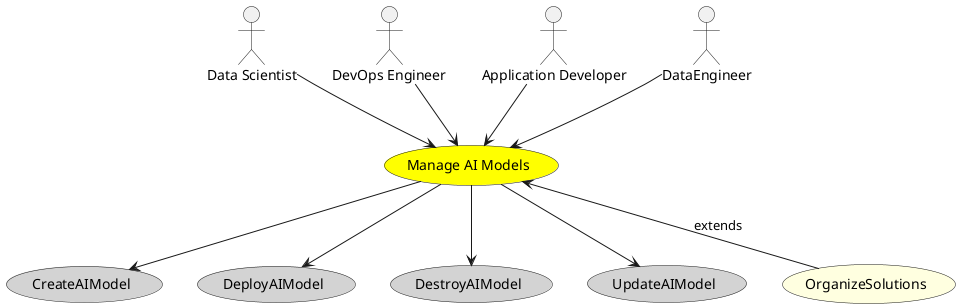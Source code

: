 @startuml


usecase "Manage AI Models" as ManageAIModels #yellow

Actor "Data Scientist" as DataScientist

DataScientist --> ManageAIModels

Actor "DevOps Engineer" as DevOpsEngineer

DevOpsEngineer --> ManageAIModels

Actor "Application Developer" as ApplicationDeveloper

ApplicationDeveloper --> ManageAIModels

Actor "DataEngineer" as DataEngineer

DataEngineer --> ManageAIModels



usecase "CreateAIModel" as CreateAIModel #lightgrey

ManageAIModels --> CreateAIModel

usecase "DeployAIModel" as DeployAIModel #lightgrey

ManageAIModels --> DeployAIModel

usecase "DestroyAIModel" as DestroyAIModel #lightgrey

ManageAIModels --> DestroyAIModel

usecase "UpdateAIModel" as UpdateAIModel #lightgrey

ManageAIModels --> UpdateAIModel



usecase "OrganizeSolutions" as OrganizeSolutions #lightyellow

ManageAIModels <-- OrganizeSolutions : extends







@enduml
